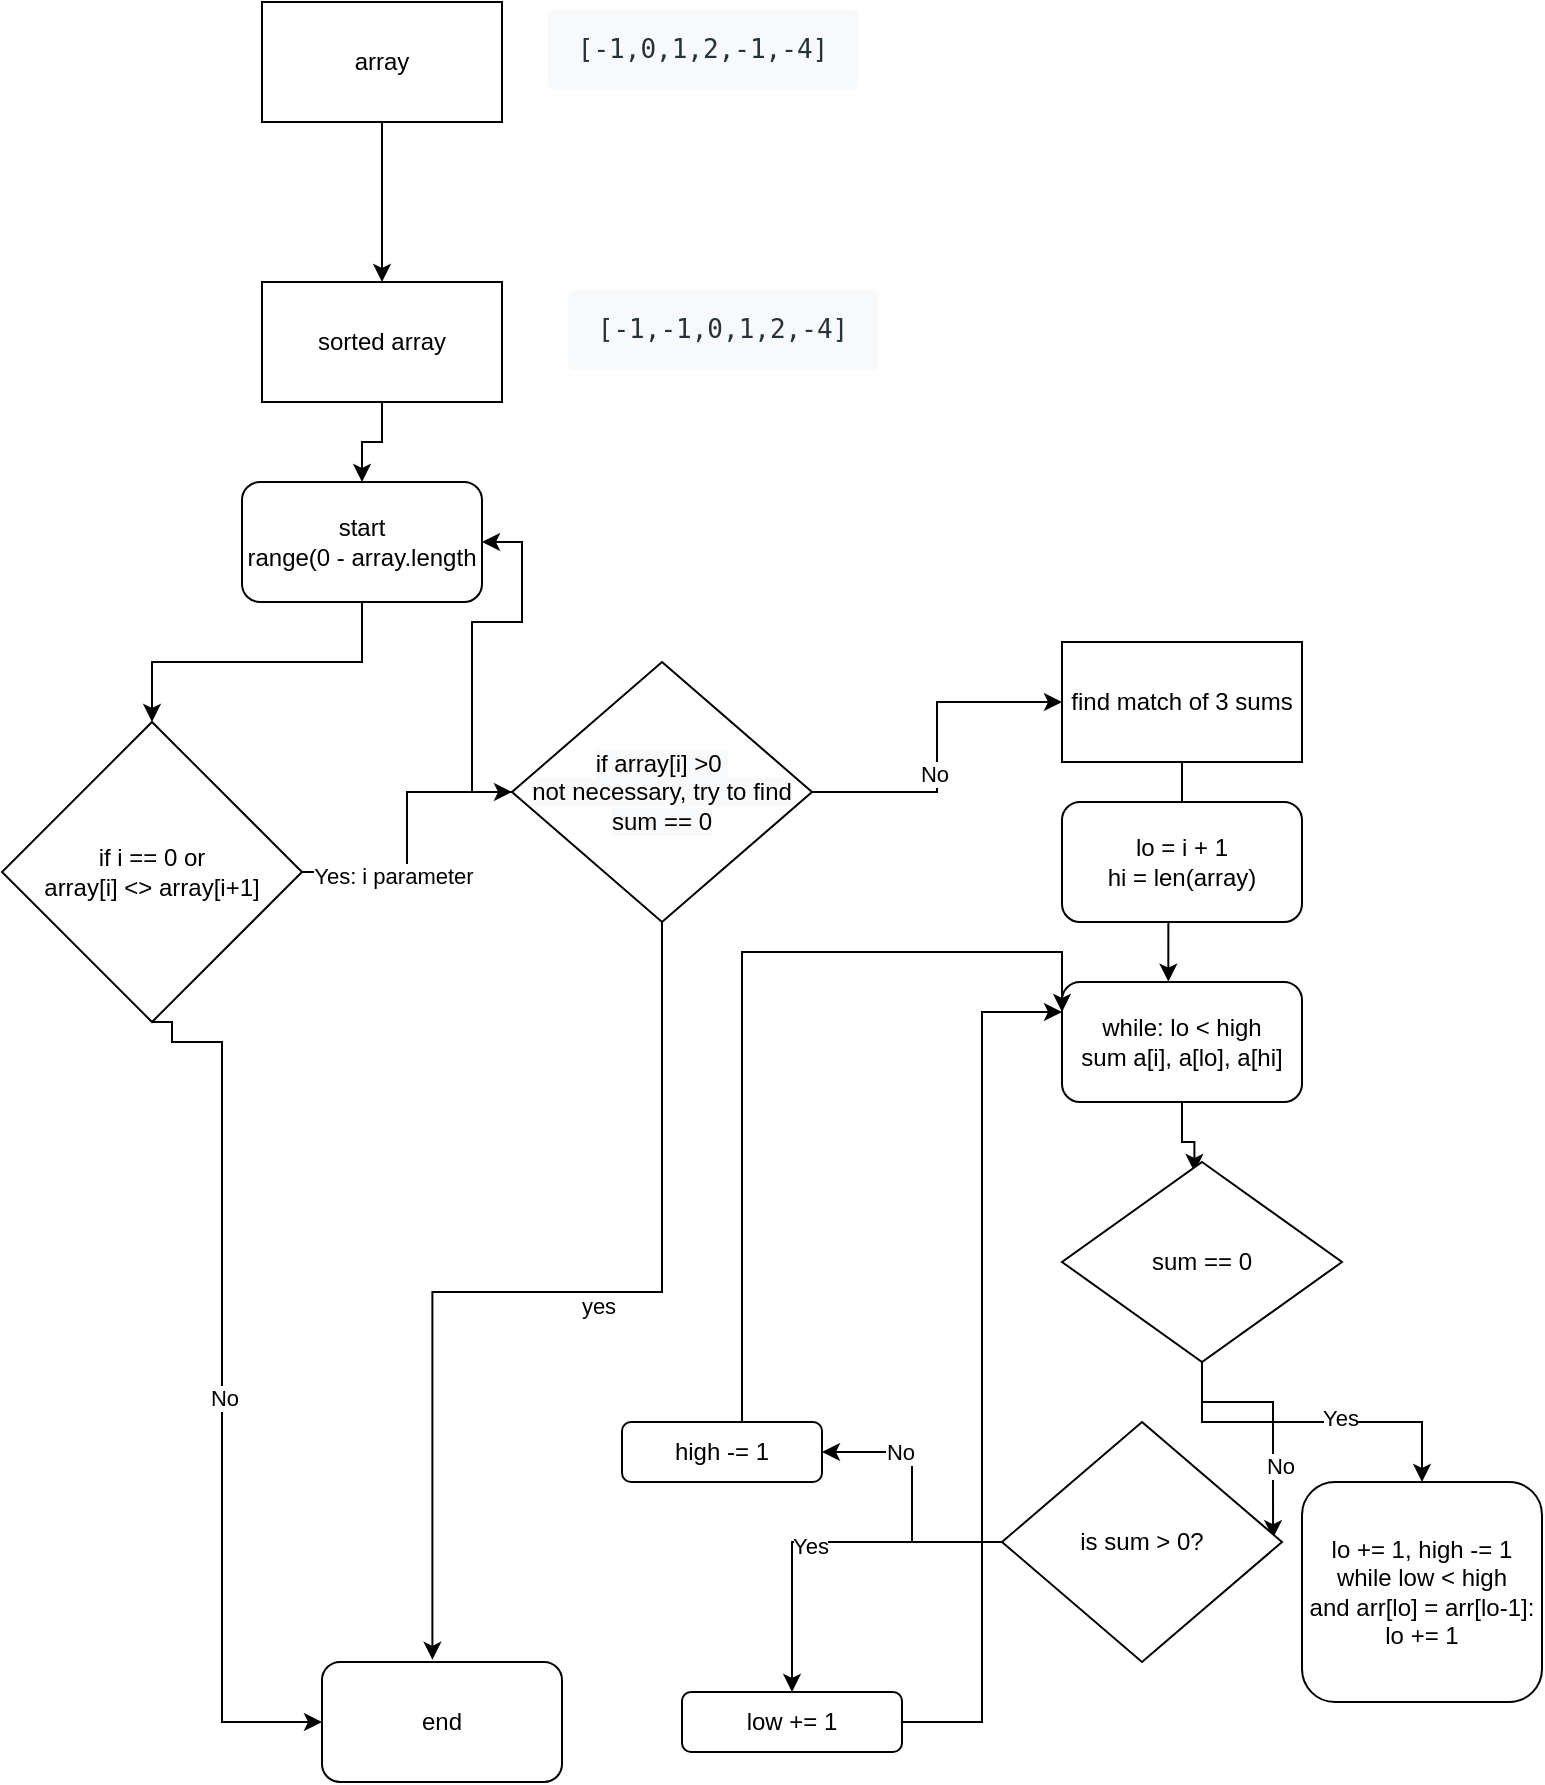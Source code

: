 <mxfile version="13.7.7" type="github">
  <diagram id="O0lDRIMXAkrLMIfufN-n" name="Page-1">
    <mxGraphModel dx="981" dy="514" grid="1" gridSize="10" guides="1" tooltips="1" connect="1" arrows="1" fold="1" page="1" pageScale="1" pageWidth="850" pageHeight="1100" math="0" shadow="0">
      <root>
        <mxCell id="0" />
        <mxCell id="1" parent="0" />
        <mxCell id="FinC79XKJ0Y0x9X4pj8Z-4" style="edgeStyle=orthogonalEdgeStyle;rounded=0;orthogonalLoop=1;jettySize=auto;html=1;entryX=0.5;entryY=0;entryDx=0;entryDy=0;" edge="1" parent="1" source="FinC79XKJ0Y0x9X4pj8Z-1" target="FinC79XKJ0Y0x9X4pj8Z-2">
          <mxGeometry relative="1" as="geometry" />
        </mxCell>
        <mxCell id="FinC79XKJ0Y0x9X4pj8Z-1" value="array" style="rounded=0;whiteSpace=wrap;html=1;" vertex="1" parent="1">
          <mxGeometry x="150" y="140" width="120" height="60" as="geometry" />
        </mxCell>
        <mxCell id="FinC79XKJ0Y0x9X4pj8Z-12" style="edgeStyle=orthogonalEdgeStyle;rounded=0;orthogonalLoop=1;jettySize=auto;html=1;exitX=0.5;exitY=1;exitDx=0;exitDy=0;entryX=0.5;entryY=0;entryDx=0;entryDy=0;" edge="1" parent="1" source="FinC79XKJ0Y0x9X4pj8Z-2" target="FinC79XKJ0Y0x9X4pj8Z-5">
          <mxGeometry relative="1" as="geometry" />
        </mxCell>
        <mxCell id="FinC79XKJ0Y0x9X4pj8Z-2" value="sorted array" style="rounded=0;whiteSpace=wrap;html=1;" vertex="1" parent="1">
          <mxGeometry x="150" y="280" width="120" height="60" as="geometry" />
        </mxCell>
        <mxCell id="FinC79XKJ0Y0x9X4pj8Z-11" style="edgeStyle=orthogonalEdgeStyle;rounded=0;orthogonalLoop=1;jettySize=auto;html=1;entryX=0.5;entryY=0;entryDx=0;entryDy=0;" edge="1" parent="1" source="FinC79XKJ0Y0x9X4pj8Z-5" target="FinC79XKJ0Y0x9X4pj8Z-7">
          <mxGeometry relative="1" as="geometry" />
        </mxCell>
        <mxCell id="FinC79XKJ0Y0x9X4pj8Z-5" value="start&lt;br&gt;range(0 - array.length" style="rounded=1;whiteSpace=wrap;html=1;" vertex="1" parent="1">
          <mxGeometry x="140" y="380" width="120" height="60" as="geometry" />
        </mxCell>
        <mxCell id="FinC79XKJ0Y0x9X4pj8Z-6" value="end" style="rounded=1;whiteSpace=wrap;html=1;" vertex="1" parent="1">
          <mxGeometry x="180" y="970" width="120" height="60" as="geometry" />
        </mxCell>
        <mxCell id="FinC79XKJ0Y0x9X4pj8Z-14" style="edgeStyle=orthogonalEdgeStyle;rounded=0;orthogonalLoop=1;jettySize=auto;html=1;entryX=0;entryY=0.5;entryDx=0;entryDy=0;" edge="1" parent="1" source="FinC79XKJ0Y0x9X4pj8Z-7" target="FinC79XKJ0Y0x9X4pj8Z-16">
          <mxGeometry relative="1" as="geometry" />
        </mxCell>
        <mxCell id="FinC79XKJ0Y0x9X4pj8Z-15" value="Yes: i parameter&amp;nbsp;" style="edgeLabel;html=1;align=center;verticalAlign=middle;resizable=0;points=[];" vertex="1" connectable="0" parent="FinC79XKJ0Y0x9X4pj8Z-14">
          <mxGeometry x="-0.356" y="-2" relative="1" as="geometry">
            <mxPoint as="offset" />
          </mxGeometry>
        </mxCell>
        <mxCell id="FinC79XKJ0Y0x9X4pj8Z-30" style="edgeStyle=orthogonalEdgeStyle;rounded=0;orthogonalLoop=1;jettySize=auto;html=1;entryX=0;entryY=0.5;entryDx=0;entryDy=0;exitX=0.5;exitY=1;exitDx=0;exitDy=0;" edge="1" parent="1" source="FinC79XKJ0Y0x9X4pj8Z-7" target="FinC79XKJ0Y0x9X4pj8Z-6">
          <mxGeometry relative="1" as="geometry">
            <Array as="points">
              <mxPoint x="105" y="650" />
              <mxPoint x="105" y="660" />
              <mxPoint x="130" y="660" />
              <mxPoint x="130" y="1000" />
            </Array>
          </mxGeometry>
        </mxCell>
        <mxCell id="FinC79XKJ0Y0x9X4pj8Z-31" value="No" style="edgeLabel;html=1;align=center;verticalAlign=middle;resizable=0;points=[];" vertex="1" connectable="0" parent="FinC79XKJ0Y0x9X4pj8Z-30">
          <mxGeometry x="0.026" y="1" relative="1" as="geometry">
            <mxPoint as="offset" />
          </mxGeometry>
        </mxCell>
        <mxCell id="FinC79XKJ0Y0x9X4pj8Z-7" value="if i == 0 or&lt;br&gt;array[i] &amp;lt;&amp;gt; array[i+1]" style="rhombus;whiteSpace=wrap;html=1;" vertex="1" parent="1">
          <mxGeometry x="20" y="500" width="150" height="150" as="geometry" />
        </mxCell>
        <mxCell id="FinC79XKJ0Y0x9X4pj8Z-34" style="edgeStyle=orthogonalEdgeStyle;rounded=0;orthogonalLoop=1;jettySize=auto;html=1;entryX=0.443;entryY=-0.003;entryDx=0;entryDy=0;entryPerimeter=0;" edge="1" parent="1" source="FinC79XKJ0Y0x9X4pj8Z-13" target="FinC79XKJ0Y0x9X4pj8Z-27">
          <mxGeometry relative="1" as="geometry" />
        </mxCell>
        <mxCell id="FinC79XKJ0Y0x9X4pj8Z-13" value="find match of 3 sums" style="rounded=0;whiteSpace=wrap;html=1;" vertex="1" parent="1">
          <mxGeometry x="550" y="460" width="120" height="60" as="geometry" />
        </mxCell>
        <mxCell id="FinC79XKJ0Y0x9X4pj8Z-21" style="edgeStyle=orthogonalEdgeStyle;rounded=0;orthogonalLoop=1;jettySize=auto;html=1;entryX=0.46;entryY=-0.018;entryDx=0;entryDy=0;entryPerimeter=0;" edge="1" parent="1" source="FinC79XKJ0Y0x9X4pj8Z-16" target="FinC79XKJ0Y0x9X4pj8Z-6">
          <mxGeometry relative="1" as="geometry" />
        </mxCell>
        <mxCell id="FinC79XKJ0Y0x9X4pj8Z-22" value="yes" style="edgeLabel;html=1;align=center;verticalAlign=middle;resizable=0;points=[];" vertex="1" connectable="0" parent="FinC79XKJ0Y0x9X4pj8Z-21">
          <mxGeometry x="-0.177" y="-20" relative="1" as="geometry">
            <mxPoint x="-18" y="27" as="offset" />
          </mxGeometry>
        </mxCell>
        <mxCell id="FinC79XKJ0Y0x9X4pj8Z-24" style="edgeStyle=orthogonalEdgeStyle;rounded=0;orthogonalLoop=1;jettySize=auto;html=1;" edge="1" parent="1" source="FinC79XKJ0Y0x9X4pj8Z-16" target="FinC79XKJ0Y0x9X4pj8Z-13">
          <mxGeometry relative="1" as="geometry" />
        </mxCell>
        <mxCell id="FinC79XKJ0Y0x9X4pj8Z-25" value="No" style="edgeLabel;html=1;align=center;verticalAlign=middle;resizable=0;points=[];" vertex="1" connectable="0" parent="FinC79XKJ0Y0x9X4pj8Z-24">
          <mxGeometry x="-0.291" y="9" relative="1" as="geometry">
            <mxPoint as="offset" />
          </mxGeometry>
        </mxCell>
        <mxCell id="FinC79XKJ0Y0x9X4pj8Z-33" style="edgeStyle=orthogonalEdgeStyle;rounded=0;orthogonalLoop=1;jettySize=auto;html=1;entryX=1;entryY=0.5;entryDx=0;entryDy=0;" edge="1" parent="1" source="FinC79XKJ0Y0x9X4pj8Z-16" target="FinC79XKJ0Y0x9X4pj8Z-5">
          <mxGeometry relative="1" as="geometry" />
        </mxCell>
        <mxCell id="FinC79XKJ0Y0x9X4pj8Z-16" value="&#xa;&#xa;&lt;span style=&quot;color: rgb(0, 0, 0); font-family: helvetica; font-size: 12px; font-style: normal; font-weight: 400; letter-spacing: normal; text-align: center; text-indent: 0px; text-transform: none; word-spacing: 0px; background-color: rgb(248, 249, 250); display: inline; float: none;&quot;&gt;if array[i] &amp;gt;0&amp;nbsp;&lt;/span&gt;&lt;br style=&quot;color: rgb(0, 0, 0); font-family: helvetica; font-size: 12px; font-style: normal; font-weight: 400; letter-spacing: normal; text-align: center; text-indent: 0px; text-transform: none; word-spacing: 0px;&quot;&gt;&lt;span style=&quot;color: rgb(0, 0, 0); font-family: helvetica; font-size: 12px; font-style: normal; font-weight: 400; letter-spacing: normal; text-align: center; text-indent: 0px; text-transform: none; word-spacing: 0px; background-color: rgb(248, 249, 250); display: inline; float: none;&quot;&gt;not necessary, try to find sum == 0&lt;/span&gt;&#xa;&#xa;" style="rhombus;whiteSpace=wrap;html=1;" vertex="1" parent="1">
          <mxGeometry x="275" y="470" width="150" height="130" as="geometry" />
        </mxCell>
        <mxCell id="FinC79XKJ0Y0x9X4pj8Z-39" style="edgeStyle=orthogonalEdgeStyle;rounded=0;orthogonalLoop=1;jettySize=auto;html=1;entryX=0.473;entryY=0.05;entryDx=0;entryDy=0;entryPerimeter=0;" edge="1" parent="1" source="FinC79XKJ0Y0x9X4pj8Z-27" target="FinC79XKJ0Y0x9X4pj8Z-35">
          <mxGeometry relative="1" as="geometry" />
        </mxCell>
        <mxCell id="FinC79XKJ0Y0x9X4pj8Z-27" value="while: lo &amp;lt; high&lt;br&gt;sum a[i], a[lo], a[hi]" style="rounded=1;whiteSpace=wrap;html=1;" vertex="1" parent="1">
          <mxGeometry x="550" y="630" width="120" height="60" as="geometry" />
        </mxCell>
        <mxCell id="FinC79XKJ0Y0x9X4pj8Z-28" value="&lt;pre style=&quot;box-sizing: border-box ; font-family: , &amp;#34;consolas&amp;#34; , &amp;#34;liberation mono&amp;#34; , &amp;#34;menlo&amp;#34; , &amp;#34;courier&amp;#34; , monospace ; font-size: 13px ; margin-top: 0px ; margin-bottom: 1em ; overflow: auto ; background: rgb(247 , 249 , 250) ; padding: 10px 15px ; color: rgb(38 , 50 , 56) ; line-height: 1.6 ; border-radius: 3px&quot;&gt;[-1,0,1,2,-1,-4]&lt;/pre&gt;" style="text;html=1;align=center;verticalAlign=middle;resizable=0;points=[];autosize=1;" vertex="1" parent="1">
          <mxGeometry x="290" y="140" width="160" height="60" as="geometry" />
        </mxCell>
        <mxCell id="FinC79XKJ0Y0x9X4pj8Z-29" value="&lt;pre style=&quot;box-sizing: border-box ; font-family: , &amp;#34;consolas&amp;#34; , &amp;#34;liberation mono&amp;#34; , &amp;#34;menlo&amp;#34; , &amp;#34;courier&amp;#34; , monospace ; font-size: 13px ; margin-top: 0px ; margin-bottom: 1em ; overflow: auto ; background: rgb(247 , 249 , 250) ; padding: 10px 15px ; color: rgb(38 , 50 , 56) ; line-height: 1.6 ; border-radius: 3px&quot;&gt;[-1,-1,0,1,2,-4]&lt;/pre&gt;" style="text;html=1;align=center;verticalAlign=middle;resizable=0;points=[];autosize=1;" vertex="1" parent="1">
          <mxGeometry x="300" y="280" width="160" height="60" as="geometry" />
        </mxCell>
        <mxCell id="FinC79XKJ0Y0x9X4pj8Z-40" style="edgeStyle=orthogonalEdgeStyle;rounded=0;orthogonalLoop=1;jettySize=auto;html=1;" edge="1" parent="1" source="FinC79XKJ0Y0x9X4pj8Z-35" target="FinC79XKJ0Y0x9X4pj8Z-38">
          <mxGeometry relative="1" as="geometry" />
        </mxCell>
        <mxCell id="FinC79XKJ0Y0x9X4pj8Z-43" value="Yes" style="edgeLabel;html=1;align=center;verticalAlign=middle;resizable=0;points=[];" vertex="1" connectable="0" parent="FinC79XKJ0Y0x9X4pj8Z-40">
          <mxGeometry x="0.16" y="2" relative="1" as="geometry">
            <mxPoint as="offset" />
          </mxGeometry>
        </mxCell>
        <mxCell id="FinC79XKJ0Y0x9X4pj8Z-41" style="edgeStyle=orthogonalEdgeStyle;rounded=0;orthogonalLoop=1;jettySize=auto;html=1;entryX=0.968;entryY=0.484;entryDx=0;entryDy=0;entryPerimeter=0;" edge="1" parent="1" source="FinC79XKJ0Y0x9X4pj8Z-35" target="FinC79XKJ0Y0x9X4pj8Z-37">
          <mxGeometry relative="1" as="geometry" />
        </mxCell>
        <mxCell id="FinC79XKJ0Y0x9X4pj8Z-42" value="No" style="edgeLabel;html=1;align=center;verticalAlign=middle;resizable=0;points=[];" vertex="1" connectable="0" parent="FinC79XKJ0Y0x9X4pj8Z-41">
          <mxGeometry x="0.416" y="3" relative="1" as="geometry">
            <mxPoint as="offset" />
          </mxGeometry>
        </mxCell>
        <mxCell id="FinC79XKJ0Y0x9X4pj8Z-35" value="sum == 0" style="rhombus;whiteSpace=wrap;html=1;" vertex="1" parent="1">
          <mxGeometry x="550" y="720" width="140" height="100" as="geometry" />
        </mxCell>
        <mxCell id="FinC79XKJ0Y0x9X4pj8Z-47" style="edgeStyle=orthogonalEdgeStyle;rounded=0;orthogonalLoop=1;jettySize=auto;html=1;entryX=0.5;entryY=0;entryDx=0;entryDy=0;" edge="1" parent="1" source="FinC79XKJ0Y0x9X4pj8Z-37" target="FinC79XKJ0Y0x9X4pj8Z-45">
          <mxGeometry relative="1" as="geometry" />
        </mxCell>
        <mxCell id="FinC79XKJ0Y0x9X4pj8Z-49" value="Yes" style="edgeLabel;html=1;align=center;verticalAlign=middle;resizable=0;points=[];" vertex="1" connectable="0" parent="FinC79XKJ0Y0x9X4pj8Z-47">
          <mxGeometry x="0.07" y="2" relative="1" as="geometry">
            <mxPoint as="offset" />
          </mxGeometry>
        </mxCell>
        <mxCell id="FinC79XKJ0Y0x9X4pj8Z-48" style="edgeStyle=orthogonalEdgeStyle;rounded=0;orthogonalLoop=1;jettySize=auto;html=1;entryX=1;entryY=0.5;entryDx=0;entryDy=0;" edge="1" parent="1" source="FinC79XKJ0Y0x9X4pj8Z-37" target="FinC79XKJ0Y0x9X4pj8Z-44">
          <mxGeometry relative="1" as="geometry" />
        </mxCell>
        <mxCell id="FinC79XKJ0Y0x9X4pj8Z-50" value="No" style="edgeLabel;html=1;align=center;verticalAlign=middle;resizable=0;points=[];" vertex="1" connectable="0" parent="FinC79XKJ0Y0x9X4pj8Z-48">
          <mxGeometry x="0.43" relative="1" as="geometry">
            <mxPoint as="offset" />
          </mxGeometry>
        </mxCell>
        <mxCell id="FinC79XKJ0Y0x9X4pj8Z-37" value="is sum &amp;gt; 0?" style="rhombus;whiteSpace=wrap;html=1;" vertex="1" parent="1">
          <mxGeometry x="520" y="850" width="140" height="120" as="geometry" />
        </mxCell>
        <mxCell id="FinC79XKJ0Y0x9X4pj8Z-38" value="lo += 1, high -= 1&lt;br&gt;while low &amp;lt; high &lt;br&gt;and arr[lo] = arr[lo-1]:&lt;br&gt;lo += 1" style="rounded=1;whiteSpace=wrap;html=1;" vertex="1" parent="1">
          <mxGeometry x="670" y="880" width="120" height="110" as="geometry" />
        </mxCell>
        <mxCell id="FinC79XKJ0Y0x9X4pj8Z-52" style="edgeStyle=orthogonalEdgeStyle;rounded=0;orthogonalLoop=1;jettySize=auto;html=1;entryX=0;entryY=0.25;entryDx=0;entryDy=0;" edge="1" parent="1" source="FinC79XKJ0Y0x9X4pj8Z-44" target="FinC79XKJ0Y0x9X4pj8Z-27">
          <mxGeometry relative="1" as="geometry">
            <Array as="points">
              <mxPoint x="390" y="615" />
            </Array>
          </mxGeometry>
        </mxCell>
        <mxCell id="FinC79XKJ0Y0x9X4pj8Z-44" value="high -= 1" style="rounded=1;whiteSpace=wrap;html=1;" vertex="1" parent="1">
          <mxGeometry x="330" y="850" width="100" height="30" as="geometry" />
        </mxCell>
        <mxCell id="FinC79XKJ0Y0x9X4pj8Z-51" style="edgeStyle=orthogonalEdgeStyle;rounded=0;orthogonalLoop=1;jettySize=auto;html=1;entryX=0;entryY=0.25;entryDx=0;entryDy=0;" edge="1" parent="1" source="FinC79XKJ0Y0x9X4pj8Z-45" target="FinC79XKJ0Y0x9X4pj8Z-27">
          <mxGeometry relative="1" as="geometry" />
        </mxCell>
        <mxCell id="FinC79XKJ0Y0x9X4pj8Z-45" value="low += 1" style="rounded=1;whiteSpace=wrap;html=1;" vertex="1" parent="1">
          <mxGeometry x="360" y="985" width="110" height="30" as="geometry" />
        </mxCell>
        <mxCell id="FinC79XKJ0Y0x9X4pj8Z-53" value="lo = i + 1&lt;br&gt;hi = len(array)" style="rounded=1;whiteSpace=wrap;html=1;" vertex="1" parent="1">
          <mxGeometry x="550" y="540" width="120" height="60" as="geometry" />
        </mxCell>
      </root>
    </mxGraphModel>
  </diagram>
</mxfile>
